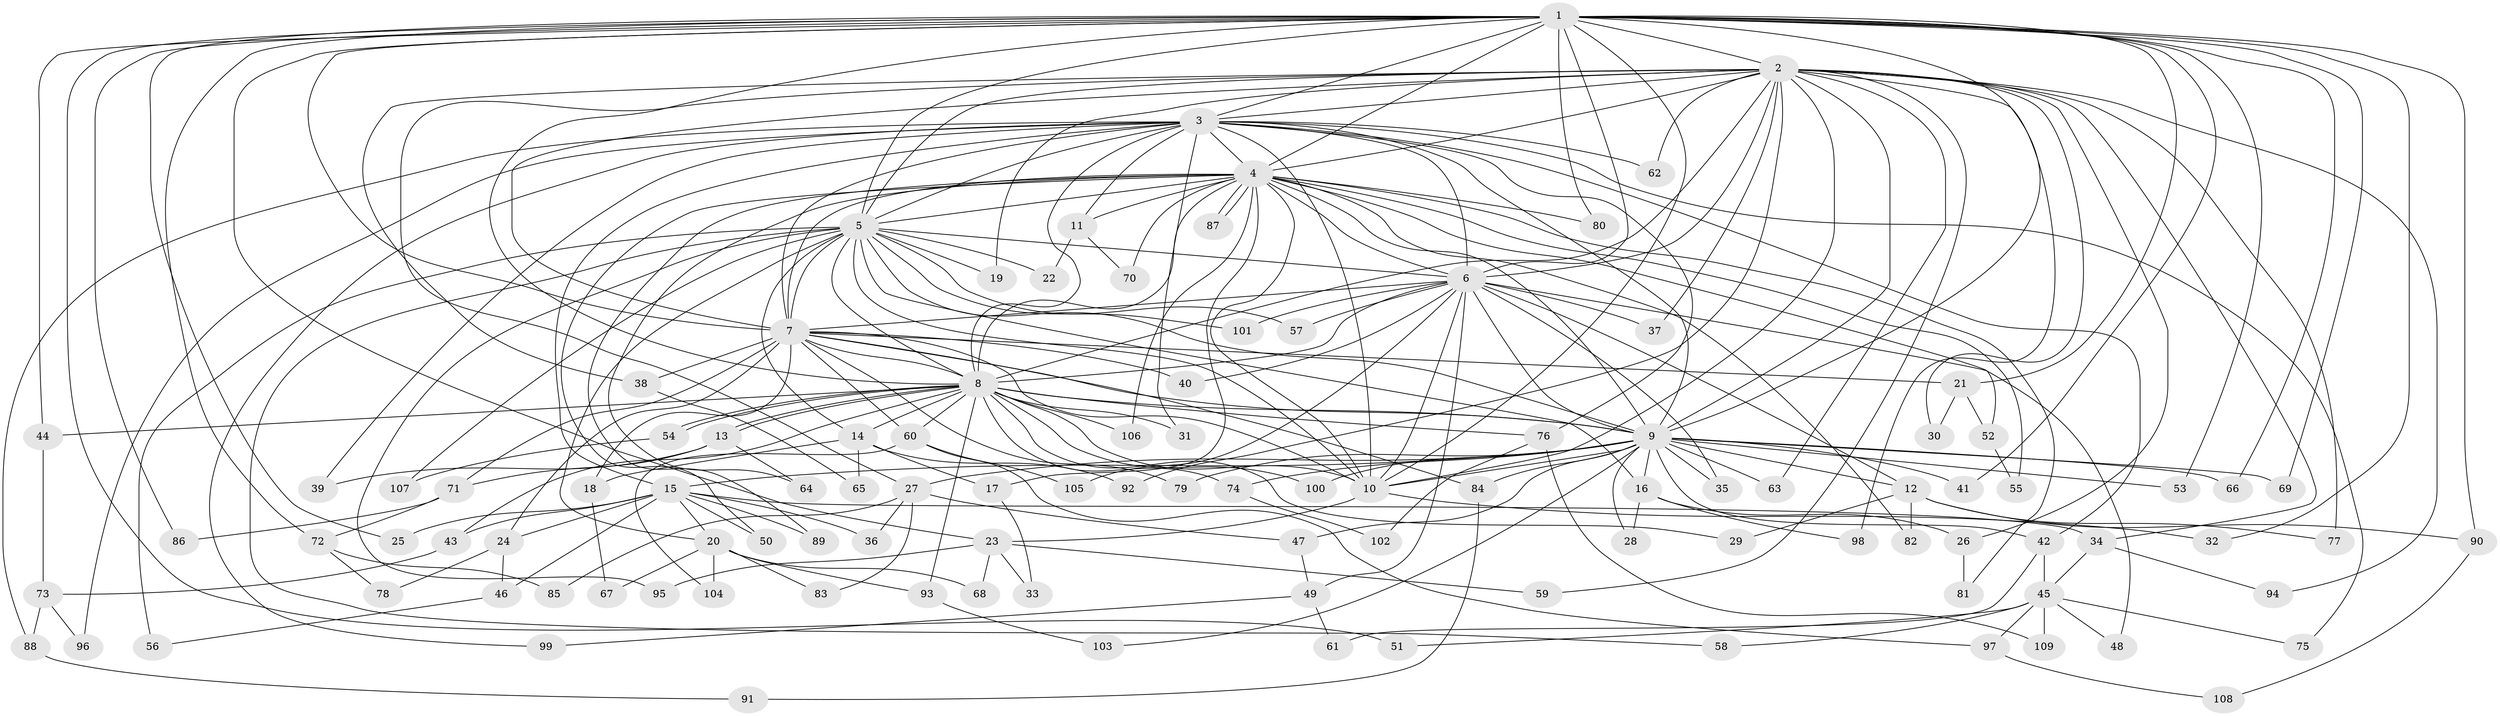 // Generated by graph-tools (version 1.1) at 2025/34/03/09/25 02:34:47]
// undirected, 109 vertices, 243 edges
graph export_dot {
graph [start="1"]
  node [color=gray90,style=filled];
  1;
  2;
  3;
  4;
  5;
  6;
  7;
  8;
  9;
  10;
  11;
  12;
  13;
  14;
  15;
  16;
  17;
  18;
  19;
  20;
  21;
  22;
  23;
  24;
  25;
  26;
  27;
  28;
  29;
  30;
  31;
  32;
  33;
  34;
  35;
  36;
  37;
  38;
  39;
  40;
  41;
  42;
  43;
  44;
  45;
  46;
  47;
  48;
  49;
  50;
  51;
  52;
  53;
  54;
  55;
  56;
  57;
  58;
  59;
  60;
  61;
  62;
  63;
  64;
  65;
  66;
  67;
  68;
  69;
  70;
  71;
  72;
  73;
  74;
  75;
  76;
  77;
  78;
  79;
  80;
  81;
  82;
  83;
  84;
  85;
  86;
  87;
  88;
  89;
  90;
  91;
  92;
  93;
  94;
  95;
  96;
  97;
  98;
  99;
  100;
  101;
  102;
  103;
  104;
  105;
  106;
  107;
  108;
  109;
  1 -- 2;
  1 -- 3;
  1 -- 4;
  1 -- 5;
  1 -- 6;
  1 -- 7;
  1 -- 8;
  1 -- 9;
  1 -- 10;
  1 -- 21;
  1 -- 23;
  1 -- 25;
  1 -- 32;
  1 -- 41;
  1 -- 44;
  1 -- 51;
  1 -- 53;
  1 -- 66;
  1 -- 69;
  1 -- 72;
  1 -- 80;
  1 -- 86;
  1 -- 90;
  2 -- 3;
  2 -- 4;
  2 -- 5;
  2 -- 6;
  2 -- 7;
  2 -- 8;
  2 -- 9;
  2 -- 10;
  2 -- 19;
  2 -- 26;
  2 -- 27;
  2 -- 30;
  2 -- 34;
  2 -- 37;
  2 -- 38;
  2 -- 59;
  2 -- 62;
  2 -- 63;
  2 -- 77;
  2 -- 92;
  2 -- 94;
  2 -- 98;
  3 -- 4;
  3 -- 5;
  3 -- 6;
  3 -- 7;
  3 -- 8;
  3 -- 9;
  3 -- 10;
  3 -- 11;
  3 -- 15;
  3 -- 31;
  3 -- 39;
  3 -- 42;
  3 -- 62;
  3 -- 75;
  3 -- 76;
  3 -- 88;
  3 -- 96;
  3 -- 99;
  4 -- 5;
  4 -- 6;
  4 -- 7;
  4 -- 8;
  4 -- 9;
  4 -- 10;
  4 -- 11;
  4 -- 17;
  4 -- 50;
  4 -- 52;
  4 -- 55;
  4 -- 64;
  4 -- 70;
  4 -- 80;
  4 -- 81;
  4 -- 82;
  4 -- 87;
  4 -- 87;
  4 -- 89;
  4 -- 106;
  5 -- 6;
  5 -- 7;
  5 -- 8;
  5 -- 9;
  5 -- 10;
  5 -- 14;
  5 -- 16;
  5 -- 19;
  5 -- 20;
  5 -- 22;
  5 -- 56;
  5 -- 57;
  5 -- 58;
  5 -- 95;
  5 -- 101;
  5 -- 107;
  6 -- 7;
  6 -- 8;
  6 -- 9;
  6 -- 10;
  6 -- 12;
  6 -- 35;
  6 -- 37;
  6 -- 40;
  6 -- 48;
  6 -- 49;
  6 -- 57;
  6 -- 101;
  6 -- 105;
  7 -- 8;
  7 -- 9;
  7 -- 10;
  7 -- 18;
  7 -- 21;
  7 -- 24;
  7 -- 38;
  7 -- 40;
  7 -- 60;
  7 -- 71;
  7 -- 79;
  7 -- 84;
  8 -- 9;
  8 -- 10;
  8 -- 13;
  8 -- 13;
  8 -- 14;
  8 -- 29;
  8 -- 31;
  8 -- 43;
  8 -- 44;
  8 -- 54;
  8 -- 54;
  8 -- 60;
  8 -- 74;
  8 -- 76;
  8 -- 93;
  8 -- 100;
  8 -- 106;
  9 -- 10;
  9 -- 12;
  9 -- 15;
  9 -- 16;
  9 -- 27;
  9 -- 28;
  9 -- 35;
  9 -- 41;
  9 -- 42;
  9 -- 47;
  9 -- 53;
  9 -- 63;
  9 -- 66;
  9 -- 69;
  9 -- 74;
  9 -- 79;
  9 -- 84;
  9 -- 100;
  9 -- 103;
  10 -- 23;
  10 -- 32;
  11 -- 22;
  11 -- 70;
  12 -- 29;
  12 -- 77;
  12 -- 82;
  12 -- 90;
  13 -- 39;
  13 -- 64;
  13 -- 71;
  14 -- 17;
  14 -- 18;
  14 -- 65;
  14 -- 92;
  15 -- 20;
  15 -- 24;
  15 -- 25;
  15 -- 34;
  15 -- 36;
  15 -- 43;
  15 -- 46;
  15 -- 50;
  15 -- 89;
  16 -- 26;
  16 -- 28;
  16 -- 98;
  17 -- 33;
  18 -- 67;
  20 -- 67;
  20 -- 68;
  20 -- 83;
  20 -- 93;
  20 -- 104;
  21 -- 30;
  21 -- 52;
  23 -- 33;
  23 -- 59;
  23 -- 68;
  23 -- 95;
  24 -- 46;
  24 -- 78;
  26 -- 81;
  27 -- 36;
  27 -- 47;
  27 -- 83;
  27 -- 85;
  34 -- 45;
  34 -- 94;
  38 -- 65;
  42 -- 45;
  42 -- 61;
  43 -- 73;
  44 -- 73;
  45 -- 48;
  45 -- 51;
  45 -- 58;
  45 -- 75;
  45 -- 97;
  45 -- 109;
  46 -- 56;
  47 -- 49;
  49 -- 61;
  49 -- 99;
  52 -- 55;
  54 -- 107;
  60 -- 97;
  60 -- 104;
  60 -- 105;
  71 -- 72;
  71 -- 86;
  72 -- 78;
  72 -- 85;
  73 -- 88;
  73 -- 96;
  74 -- 102;
  76 -- 102;
  76 -- 109;
  84 -- 91;
  88 -- 91;
  90 -- 108;
  93 -- 103;
  97 -- 108;
}

